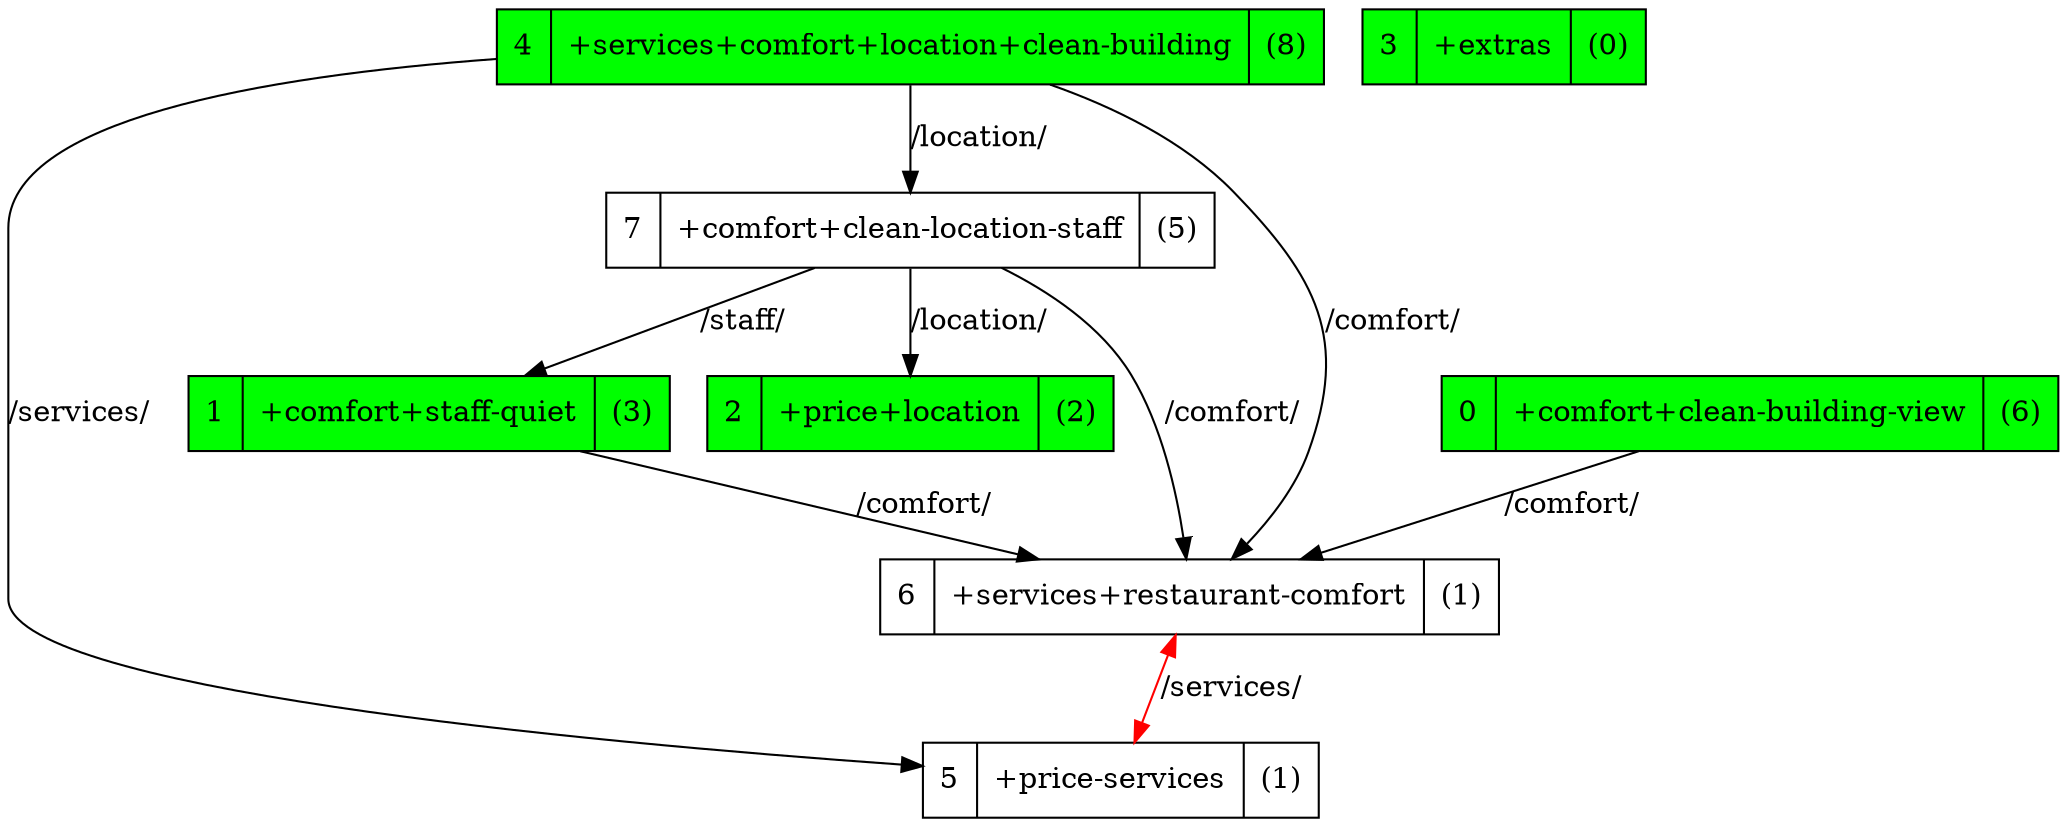 strict digraph G {
1 [shape=record, label="1 | +comfort+staff-quiet| (3)", style=filled, fillcolor=green];
0 [shape=record, label="0 | +comfort+clean-building-view| (6)", style=filled, fillcolor=green];
3 [shape=record, label="3 | +extras| (0)", style=filled, fillcolor=green];
2 [shape=record, label="2 | +price+location| (2)", style=filled, fillcolor=green];
5 [shape=record, label="5 | +price-services| (1)"];
4 [shape=record, label="4 | +services+comfort+location+clean-building| (8)", style=filled, fillcolor=green];
7 [shape=record, label="7 | +comfort+clean-location-staff| (5)"];
6 [shape=record, label="6 | +services+restaurant-comfort| (1)"];
1 -> 6  [label="/comfort/"];
0 -> 6  [label="/comfort/"];
5 -> 6  [color=red, dir=both, label="/services/"];
4 -> 5  [label="/services/"];
4 -> 7  [label="/location/"];
4 -> 6  [label="/comfort/"];
7 -> 1  [label="/staff/"];
7 -> 2  [label="/location/"];
7 -> 6  [label="/comfort/"];
6 -> 5  [color=transparent];
}
